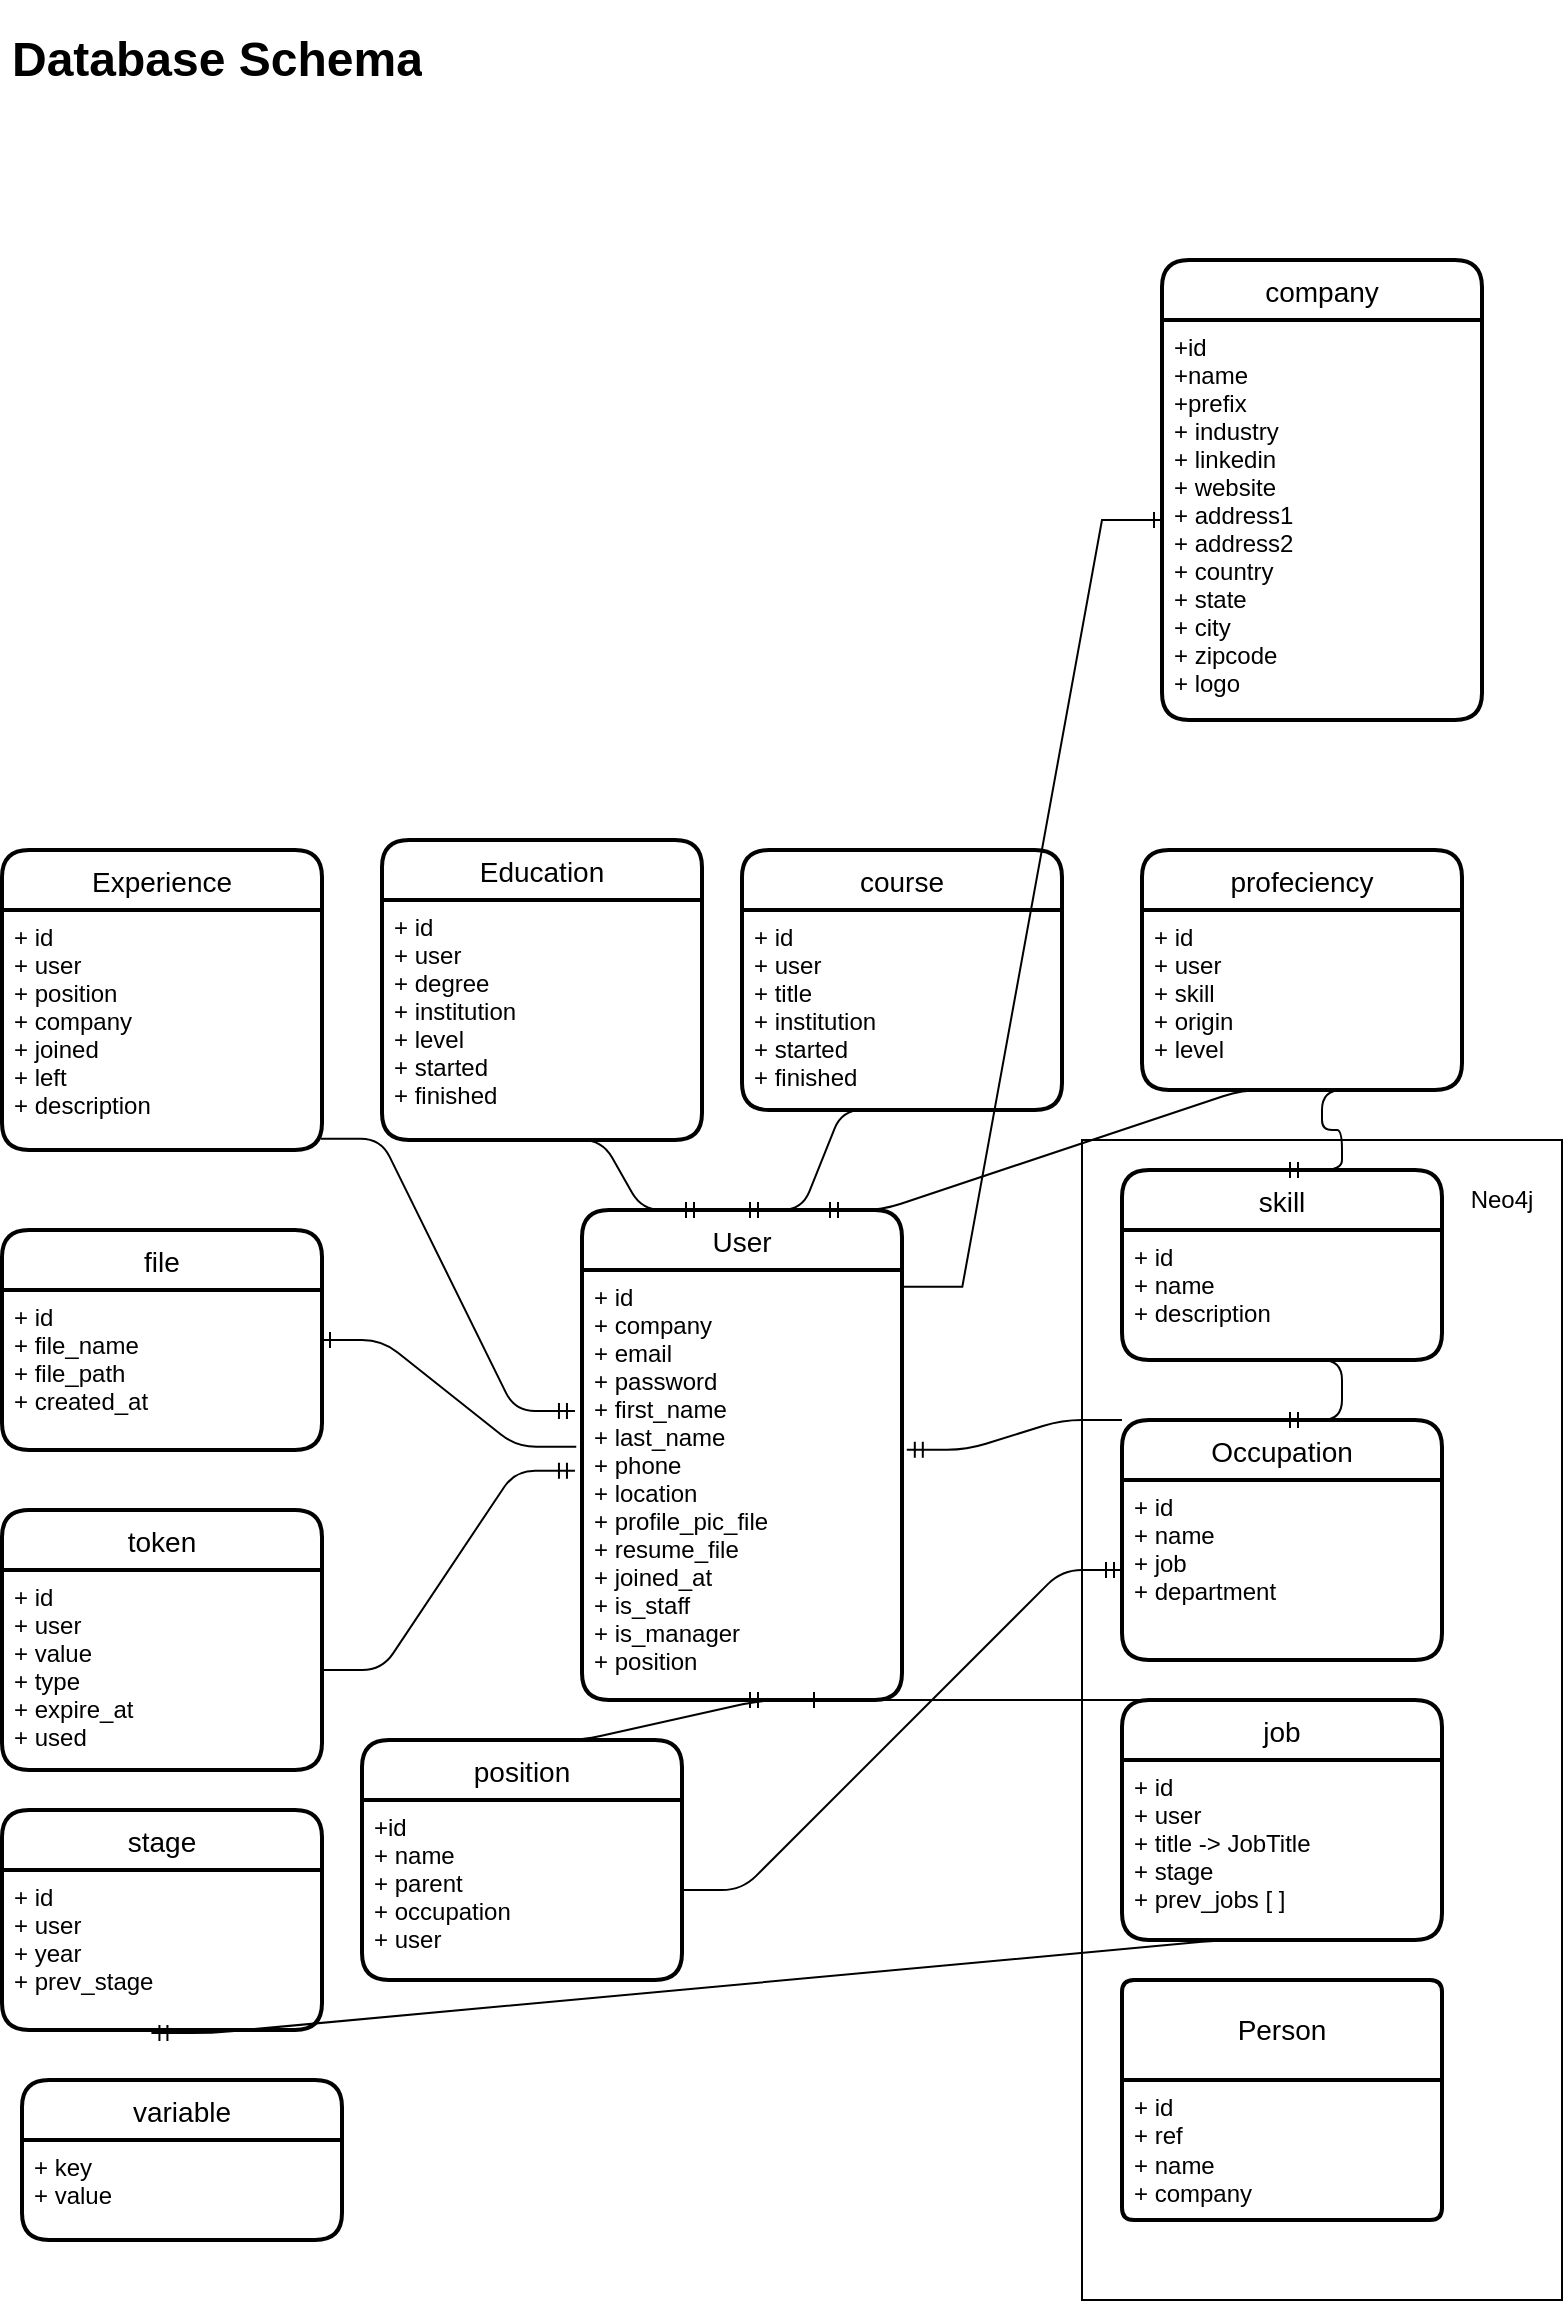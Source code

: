 <mxfile version="21.1.2" type="device">
  <diagram id="XmxZGjuUQ-EsOXPRRY6A" name="Page-1">
    <mxGraphModel dx="1154" dy="600" grid="1" gridSize="10" guides="1" tooltips="1" connect="1" arrows="1" fold="1" page="1" pageScale="1" pageWidth="827" pageHeight="1169" background="none" math="0" shadow="0">
      <root>
        <mxCell id="0" />
        <mxCell id="1" parent="0" />
        <mxCell id="sDzsXptowYZUHCKw3Q3F-86" value="" style="rounded=0;whiteSpace=wrap;html=1;" vertex="1" parent="1">
          <mxGeometry x="580" y="570" width="240" height="580" as="geometry" />
        </mxCell>
        <mxCell id="4" value="company" style="swimlane;childLayout=stackLayout;horizontal=1;startSize=30;horizontalStack=0;rounded=1;fontSize=14;fontStyle=0;strokeWidth=2;resizeParent=0;resizeLast=1;shadow=0;dashed=0;align=center;" parent="1" vertex="1">
          <mxGeometry x="620" y="130" width="160" height="230" as="geometry" />
        </mxCell>
        <mxCell id="5" value="+id&#xa;+name&#xa;+prefix&#xa;+ industry&#xa;+ linkedin&#xa;+ website&#xa;+ address1&#xa;+ address2&#xa;+ country&#xa;+ state&#xa;+ city&#xa;+ zipcode&#xa;+ logo" style="align=left;strokeColor=none;fillColor=none;spacingLeft=4;fontSize=12;verticalAlign=top;resizable=0;rotatable=0;part=1;" parent="4" vertex="1">
          <mxGeometry y="30" width="160" height="200" as="geometry" />
        </mxCell>
        <mxCell id="6" value="User" style="swimlane;childLayout=stackLayout;horizontal=1;startSize=30;horizontalStack=0;rounded=1;fontSize=14;fontStyle=0;strokeWidth=2;resizeParent=0;resizeLast=1;shadow=0;dashed=0;align=center;" parent="1" vertex="1">
          <mxGeometry x="330" y="605" width="160" height="245" as="geometry" />
        </mxCell>
        <mxCell id="7" value="+ id&#xa;+ company&#xa;+ email&#xa;+ password&#xa;+ first_name&#xa;+ last_name&#xa;+ phone&#xa;+ location&#xa;+ profile_pic_file&#xa;+ resume_file&#xa;+ joined_at&#xa;+ is_staff&#xa;+ is_manager&#xa;+ position" style="align=left;strokeColor=none;fillColor=none;spacingLeft=4;fontSize=12;verticalAlign=top;resizable=0;rotatable=0;part=1;" parent="6" vertex="1">
          <mxGeometry y="30" width="160" height="215" as="geometry" />
        </mxCell>
        <mxCell id="8" value="file" style="swimlane;childLayout=stackLayout;horizontal=1;startSize=30;horizontalStack=0;rounded=1;fontSize=14;fontStyle=0;strokeWidth=2;resizeParent=0;resizeLast=1;shadow=0;dashed=0;align=center;" parent="1" vertex="1">
          <mxGeometry x="40" y="615" width="160" height="110" as="geometry" />
        </mxCell>
        <mxCell id="9" value="+ id&#xa;+ file_name&#xa;+ file_path&#xa;+ created_at" style="align=left;strokeColor=none;fillColor=none;spacingLeft=4;fontSize=12;verticalAlign=top;resizable=0;rotatable=0;part=1;" parent="8" vertex="1">
          <mxGeometry y="30" width="160" height="80" as="geometry" />
        </mxCell>
        <mxCell id="12" value="profeciency" style="swimlane;childLayout=stackLayout;horizontal=1;startSize=30;horizontalStack=0;rounded=1;fontSize=14;fontStyle=0;strokeWidth=2;resizeParent=0;resizeLast=1;shadow=0;dashed=0;align=center;" parent="1" vertex="1">
          <mxGeometry x="610" y="425" width="160" height="120" as="geometry" />
        </mxCell>
        <mxCell id="13" value="+ id&#xa;+ user&#xa;+ skill&#xa;+ origin&#xa;+ level" style="align=left;strokeColor=none;fillColor=none;spacingLeft=4;fontSize=12;verticalAlign=top;resizable=0;rotatable=0;part=1;" parent="12" vertex="1">
          <mxGeometry y="30" width="160" height="90" as="geometry" />
        </mxCell>
        <mxCell id="15" value="skill" style="swimlane;childLayout=stackLayout;horizontal=1;startSize=30;horizontalStack=0;rounded=1;fontSize=14;fontStyle=0;strokeWidth=2;resizeParent=0;resizeLast=1;shadow=0;dashed=0;align=center;" parent="1" vertex="1">
          <mxGeometry x="600" y="585" width="160" height="95" as="geometry" />
        </mxCell>
        <mxCell id="16" value="+ id&#xa;+ name&#xa;+ description&#xa;" style="align=left;strokeColor=none;fillColor=none;spacingLeft=4;fontSize=12;verticalAlign=top;resizable=0;rotatable=0;part=1;" parent="15" vertex="1">
          <mxGeometry y="30" width="160" height="65" as="geometry" />
        </mxCell>
        <mxCell id="17" value="Occupation" style="swimlane;childLayout=stackLayout;horizontal=1;startSize=30;horizontalStack=0;rounded=1;fontSize=14;fontStyle=0;strokeWidth=2;resizeParent=0;resizeLast=1;shadow=0;dashed=0;align=center;" parent="1" vertex="1">
          <mxGeometry x="600" y="710" width="160" height="120" as="geometry" />
        </mxCell>
        <mxCell id="18" value="+ id&#xa;+ name&#xa;+ job&#xa;+ department" style="align=left;strokeColor=none;fillColor=none;spacingLeft=4;fontSize=12;verticalAlign=top;resizable=0;rotatable=0;part=1;" parent="17" vertex="1">
          <mxGeometry y="30" width="160" height="90" as="geometry" />
        </mxCell>
        <mxCell id="19" value="position" style="swimlane;childLayout=stackLayout;horizontal=1;startSize=30;horizontalStack=0;rounded=1;fontSize=14;fontStyle=0;strokeWidth=2;resizeParent=0;resizeLast=1;shadow=0;dashed=0;align=center;" parent="1" vertex="1">
          <mxGeometry x="220" y="870" width="160" height="120" as="geometry" />
        </mxCell>
        <mxCell id="20" value="+id&#xa;+ name&#xa;+ parent&#xa;+ occupation&#xa;+ user" style="align=left;strokeColor=none;fillColor=none;spacingLeft=4;fontSize=12;verticalAlign=top;resizable=0;rotatable=0;part=1;" parent="19" vertex="1">
          <mxGeometry y="30" width="160" height="90" as="geometry" />
        </mxCell>
        <mxCell id="23" value="Education" style="swimlane;childLayout=stackLayout;horizontal=1;startSize=30;horizontalStack=0;rounded=1;fontSize=14;fontStyle=0;strokeWidth=2;resizeParent=0;resizeLast=1;shadow=0;dashed=0;align=center;" parent="1" vertex="1">
          <mxGeometry x="230" y="420" width="160" height="150" as="geometry" />
        </mxCell>
        <mxCell id="24" value="+ id&#xa;+ user&#xa;+ degree&#xa;+ institution&#xa;+ level&#xa;+ started&#xa;+ finished" style="align=left;strokeColor=none;fillColor=none;spacingLeft=4;fontSize=12;verticalAlign=top;resizable=0;rotatable=0;part=1;" parent="23" vertex="1">
          <mxGeometry y="30" width="160" height="120" as="geometry" />
        </mxCell>
        <mxCell id="25" value="Experience" style="swimlane;childLayout=stackLayout;horizontal=1;startSize=30;horizontalStack=0;rounded=1;fontSize=14;fontStyle=0;strokeWidth=2;resizeParent=0;resizeLast=1;shadow=0;dashed=0;align=center;" parent="1" vertex="1">
          <mxGeometry x="40" y="425" width="160" height="150" as="geometry" />
        </mxCell>
        <mxCell id="26" value="+ id&#xa;+ user&#xa;+ position&#xa;+ company&#xa;+ joined&#xa;+ left&#xa;+ description" style="align=left;strokeColor=none;fillColor=none;spacingLeft=4;fontSize=12;verticalAlign=top;resizable=0;rotatable=0;part=1;" parent="25" vertex="1">
          <mxGeometry y="30" width="160" height="120" as="geometry" />
        </mxCell>
        <mxCell id="27" value="token" style="swimlane;childLayout=stackLayout;horizontal=1;startSize=30;horizontalStack=0;rounded=1;fontSize=14;fontStyle=0;strokeWidth=2;resizeParent=0;resizeLast=1;shadow=0;dashed=0;align=center;" parent="1" vertex="1">
          <mxGeometry x="40" y="755" width="160" height="130" as="geometry" />
        </mxCell>
        <mxCell id="28" value="+ id&#xa;+ user&#xa;+ value&#xa;+ type&#xa;+ expire_at&#xa;+ used" style="align=left;strokeColor=none;fillColor=none;spacingLeft=4;fontSize=12;verticalAlign=top;resizable=0;rotatable=0;part=1;" parent="27" vertex="1">
          <mxGeometry y="30" width="160" height="100" as="geometry" />
        </mxCell>
        <mxCell id="29" value="course" style="swimlane;childLayout=stackLayout;horizontal=1;startSize=30;horizontalStack=0;rounded=1;fontSize=14;fontStyle=0;strokeWidth=2;resizeParent=0;resizeLast=1;shadow=0;dashed=0;align=center;" parent="1" vertex="1">
          <mxGeometry x="410" y="425" width="160" height="130" as="geometry" />
        </mxCell>
        <mxCell id="30" value="+ id&#xa;+ user&#xa;+ title&#xa;+ institution&#xa;+ started&#xa;+ finished" style="align=left;strokeColor=none;fillColor=none;spacingLeft=4;fontSize=12;verticalAlign=top;resizable=0;rotatable=0;part=1;" parent="29" vertex="1">
          <mxGeometry y="30" width="160" height="100" as="geometry" />
        </mxCell>
        <mxCell id="31" value="variable" style="swimlane;childLayout=stackLayout;horizontal=1;startSize=30;horizontalStack=0;rounded=1;fontSize=14;fontStyle=0;strokeWidth=2;resizeParent=0;resizeLast=1;shadow=0;dashed=0;align=center;" parent="1" vertex="1">
          <mxGeometry x="50" y="1040" width="160" height="80" as="geometry" />
        </mxCell>
        <mxCell id="32" value="+ key&#xa;+ value" style="align=left;strokeColor=none;fillColor=none;spacingLeft=4;fontSize=12;verticalAlign=top;resizable=0;rotatable=0;part=1;" parent="31" vertex="1">
          <mxGeometry y="30" width="160" height="50" as="geometry" />
        </mxCell>
        <mxCell id="33" value="stage" style="swimlane;childLayout=stackLayout;horizontal=1;startSize=30;horizontalStack=0;rounded=1;fontSize=14;fontStyle=0;strokeWidth=2;resizeParent=0;resizeLast=1;shadow=0;dashed=0;align=center;" parent="1" vertex="1">
          <mxGeometry x="40" y="905" width="160" height="110" as="geometry" />
        </mxCell>
        <mxCell id="34" value="+ id&#xa;+ user&#xa;+ year&#xa;+ prev_stage" style="align=left;strokeColor=none;fillColor=none;spacingLeft=4;fontSize=12;verticalAlign=top;resizable=0;rotatable=0;part=1;" parent="33" vertex="1">
          <mxGeometry y="30" width="160" height="80" as="geometry" />
        </mxCell>
        <mxCell id="35" value="job" style="swimlane;childLayout=stackLayout;horizontal=1;startSize=30;horizontalStack=0;rounded=1;fontSize=14;fontStyle=0;strokeWidth=2;resizeParent=0;resizeLast=1;shadow=0;dashed=0;align=center;" parent="1" vertex="1">
          <mxGeometry x="600" y="850" width="160" height="120" as="geometry" />
        </mxCell>
        <mxCell id="36" value="+ id&#xa;+ user&#xa;+ title -&gt; JobTitle&#xa;+ stage&#xa;+ prev_jobs [ ]" style="align=left;strokeColor=none;fillColor=none;spacingLeft=4;fontSize=12;verticalAlign=top;resizable=0;rotatable=0;part=1;" parent="35" vertex="1">
          <mxGeometry y="30" width="160" height="90" as="geometry" />
        </mxCell>
        <mxCell id="61" value="" style="edgeStyle=entityRelationEdgeStyle;fontSize=12;html=1;endArrow=ERmandOne;exitX=0.5;exitY=1;exitDx=0;exitDy=0;entryX=0.467;entryY=1.019;entryDx=0;entryDy=0;entryPerimeter=0;" parent="1" source="36" target="34" edge="1">
          <mxGeometry width="100" height="100" relative="1" as="geometry">
            <mxPoint x="310" y="1075" as="sourcePoint" />
            <mxPoint x="110" y="1065" as="targetPoint" />
          </mxGeometry>
        </mxCell>
        <mxCell id="63" value="" style="edgeStyle=entityRelationEdgeStyle;fontSize=12;html=1;endArrow=ERmandOne;exitX=1;exitY=0.5;exitDx=0;exitDy=0;entryX=-0.022;entryY=0.467;entryDx=0;entryDy=0;entryPerimeter=0;" parent="1" source="28" target="7" edge="1">
          <mxGeometry width="100" height="100" relative="1" as="geometry">
            <mxPoint x="210" y="875" as="sourcePoint" />
            <mxPoint x="310" y="775" as="targetPoint" />
          </mxGeometry>
        </mxCell>
        <mxCell id="64" value="" style="edgeStyle=entityRelationEdgeStyle;fontSize=12;html=1;endArrow=ERone;endFill=1;exitX=-0.018;exitY=0.411;exitDx=0;exitDy=0;exitPerimeter=0;entryX=1;entryY=0.5;entryDx=0;entryDy=0;" parent="1" source="7" target="8" edge="1">
          <mxGeometry width="100" height="100" relative="1" as="geometry">
            <mxPoint x="220" y="715" as="sourcePoint" />
            <mxPoint x="320" y="615" as="targetPoint" />
          </mxGeometry>
        </mxCell>
        <mxCell id="65" value="" style="edgeStyle=entityRelationEdgeStyle;fontSize=12;html=1;endArrow=ERmandOne;exitX=0.996;exitY=0.953;exitDx=0;exitDy=0;exitPerimeter=0;entryX=-0.022;entryY=0.328;entryDx=0;entryDy=0;entryPerimeter=0;" parent="1" source="26" target="7" edge="1">
          <mxGeometry width="100" height="100" relative="1" as="geometry">
            <mxPoint x="260" y="665" as="sourcePoint" />
            <mxPoint x="360" y="565" as="targetPoint" />
          </mxGeometry>
        </mxCell>
        <mxCell id="66" value="" style="edgeStyle=entityRelationEdgeStyle;fontSize=12;html=1;endArrow=ERmandOne;exitX=0.5;exitY=1;exitDx=0;exitDy=0;entryX=0.375;entryY=0;entryDx=0;entryDy=0;entryPerimeter=0;" parent="1" source="24" target="6" edge="1">
          <mxGeometry width="100" height="100" relative="1" as="geometry">
            <mxPoint x="520" y="635" as="sourcePoint" />
            <mxPoint x="620" y="535" as="targetPoint" />
          </mxGeometry>
        </mxCell>
        <mxCell id="67" value="" style="edgeStyle=entityRelationEdgeStyle;fontSize=12;html=1;endArrow=ERmandOne;exitX=0.5;exitY=1;exitDx=0;exitDy=0;entryX=0.5;entryY=0;entryDx=0;entryDy=0;" parent="1" source="30" target="6" edge="1">
          <mxGeometry width="100" height="100" relative="1" as="geometry">
            <mxPoint x="520" y="675" as="sourcePoint" />
            <mxPoint x="620" y="575" as="targetPoint" />
          </mxGeometry>
        </mxCell>
        <mxCell id="68" value="" style="edgeStyle=entityRelationEdgeStyle;fontSize=12;html=1;endArrow=ERmandOne;exitX=0.5;exitY=1;exitDx=0;exitDy=0;entryX=0.75;entryY=0;entryDx=0;entryDy=0;" parent="1" source="13" target="6" edge="1">
          <mxGeometry width="100" height="100" relative="1" as="geometry">
            <mxPoint x="510" y="675" as="sourcePoint" />
            <mxPoint x="610" y="575" as="targetPoint" />
          </mxGeometry>
        </mxCell>
        <mxCell id="69" value="" style="edgeStyle=entityRelationEdgeStyle;fontSize=12;html=1;endArrow=ERmandOne;entryX=0.5;entryY=0;entryDx=0;entryDy=0;exitX=0.75;exitY=1;exitDx=0;exitDy=0;" parent="1" source="13" target="15" edge="1">
          <mxGeometry width="100" height="100" relative="1" as="geometry">
            <mxPoint x="530" y="825" as="sourcePoint" />
            <mxPoint x="630" y="725" as="targetPoint" />
          </mxGeometry>
        </mxCell>
        <mxCell id="71" value="" style="edgeStyle=entityRelationEdgeStyle;fontSize=12;html=1;endArrow=ERmandOne;entryX=0.5;entryY=0;entryDx=0;entryDy=0;exitX=0.5;exitY=1;exitDx=0;exitDy=0;" parent="1" source="16" target="17" edge="1">
          <mxGeometry width="100" height="100" relative="1" as="geometry">
            <mxPoint x="700" y="690" as="sourcePoint" />
            <mxPoint x="620" y="745" as="targetPoint" />
          </mxGeometry>
        </mxCell>
        <mxCell id="72" value="" style="edgeStyle=entityRelationEdgeStyle;fontSize=12;html=1;endArrow=ERmandOne;exitX=0;exitY=0;exitDx=0;exitDy=0;entryX=1.015;entryY=0.418;entryDx=0;entryDy=0;entryPerimeter=0;" parent="1" source="17" target="7" edge="1">
          <mxGeometry width="100" height="100" relative="1" as="geometry">
            <mxPoint x="510" y="825" as="sourcePoint" />
            <mxPoint x="610" y="725" as="targetPoint" />
          </mxGeometry>
        </mxCell>
        <mxCell id="73" value="" style="edgeStyle=entityRelationEdgeStyle;fontSize=12;html=1;endArrow=ERmandOne;exitX=1;exitY=0.5;exitDx=0;exitDy=0;" parent="1" source="20" target="18" edge="1">
          <mxGeometry width="100" height="100" relative="1" as="geometry">
            <mxPoint x="480" y="865" as="sourcePoint" />
            <mxPoint x="580" y="765" as="targetPoint" />
          </mxGeometry>
        </mxCell>
        <mxCell id="74" value="" style="edgeStyle=entityRelationEdgeStyle;fontSize=12;html=1;endArrow=ERmandOne;exitX=0.5;exitY=0;exitDx=0;exitDy=0;entryX=0.5;entryY=1;entryDx=0;entryDy=0;" parent="1" source="35" target="7" edge="1">
          <mxGeometry width="100" height="100" relative="1" as="geometry">
            <mxPoint x="510" y="835" as="sourcePoint" />
            <mxPoint x="610" y="735" as="targetPoint" />
          </mxGeometry>
        </mxCell>
        <mxCell id="75" value="" style="edgeStyle=entityRelationEdgeStyle;fontSize=12;html=1;endArrow=ERone;endFill=1;exitX=0.5;exitY=0;exitDx=0;exitDy=0;entryX=0.75;entryY=1;entryDx=0;entryDy=0;" parent="1" source="19" target="7" edge="1">
          <mxGeometry width="100" height="100" relative="1" as="geometry">
            <mxPoint x="500" y="865" as="sourcePoint" />
            <mxPoint x="420" y="855" as="targetPoint" />
          </mxGeometry>
        </mxCell>
        <mxCell id="84" value="&lt;h1&gt;Database Schema&lt;/h1&gt;" style="text;html=1;strokeColor=none;fillColor=none;spacing=5;spacingTop=-20;whiteSpace=wrap;overflow=hidden;rounded=0;" parent="1" vertex="1">
          <mxGeometry x="40" y="10" width="739" height="80" as="geometry" />
        </mxCell>
        <mxCell id="sDzsXptowYZUHCKw3Q3F-84" value="Person" style="swimlane;childLayout=stackLayout;horizontal=1;startSize=50;horizontalStack=0;rounded=1;fontSize=14;fontStyle=0;strokeWidth=2;resizeParent=0;resizeLast=1;shadow=0;dashed=0;align=center;arcSize=4;whiteSpace=wrap;html=1;" vertex="1" parent="1">
          <mxGeometry x="600" y="990" width="160" height="120" as="geometry" />
        </mxCell>
        <mxCell id="sDzsXptowYZUHCKw3Q3F-85" value="+ id&lt;br&gt;+ ref&lt;br&gt;+ name&lt;br&gt;+ company" style="align=left;strokeColor=none;fillColor=none;spacingLeft=4;fontSize=12;verticalAlign=top;resizable=0;rotatable=0;part=1;html=1;" vertex="1" parent="sDzsXptowYZUHCKw3Q3F-84">
          <mxGeometry y="50" width="160" height="70" as="geometry" />
        </mxCell>
        <mxCell id="sDzsXptowYZUHCKw3Q3F-87" value="Neo4j" style="text;html=1;strokeColor=none;fillColor=none;align=center;verticalAlign=middle;whiteSpace=wrap;rounded=0;" vertex="1" parent="1">
          <mxGeometry x="760" y="585" width="60" height="30" as="geometry" />
        </mxCell>
        <mxCell id="sDzsXptowYZUHCKw3Q3F-88" value="" style="edgeStyle=entityRelationEdgeStyle;fontSize=12;html=1;endArrow=ERone;endFill=1;rounded=0;entryX=0;entryY=0.5;entryDx=0;entryDy=0;exitX=1.001;exitY=0.039;exitDx=0;exitDy=0;exitPerimeter=0;" edge="1" parent="1" source="7" target="5">
          <mxGeometry width="100" height="100" relative="1" as="geometry">
            <mxPoint x="380" y="340" as="sourcePoint" />
            <mxPoint x="480" y="240" as="targetPoint" />
          </mxGeometry>
        </mxCell>
      </root>
    </mxGraphModel>
  </diagram>
</mxfile>
